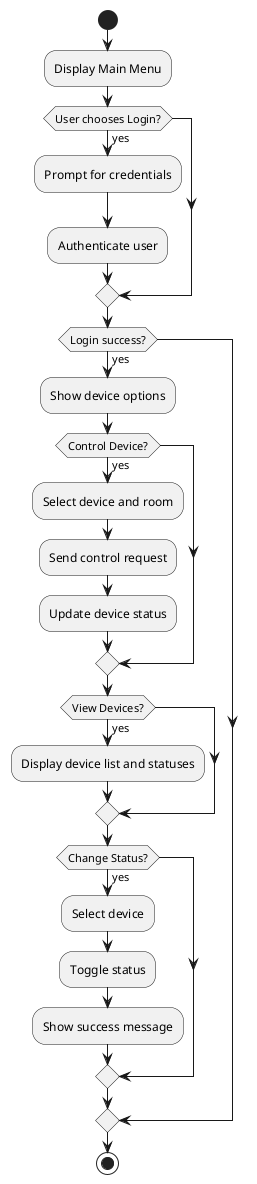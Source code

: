 @startuml
start
:Display Main Menu;
if (User chooses Login?) then (yes)
  :Prompt for credentials;
  :Authenticate user;
endif

if (Login success?) then (yes)
  :Show device options;
  if (Control Device?) then (yes)
    :Select device and room;
    :Send control request;
    :Update device status;
  endif

  if (View Devices?) then (yes)
    :Display device list and statuses;
  endif

  if (Change Status?) then (yes)
    :Select device;
    :Toggle status;
    :Show success message;
  endif

endif
stop
@enduml
